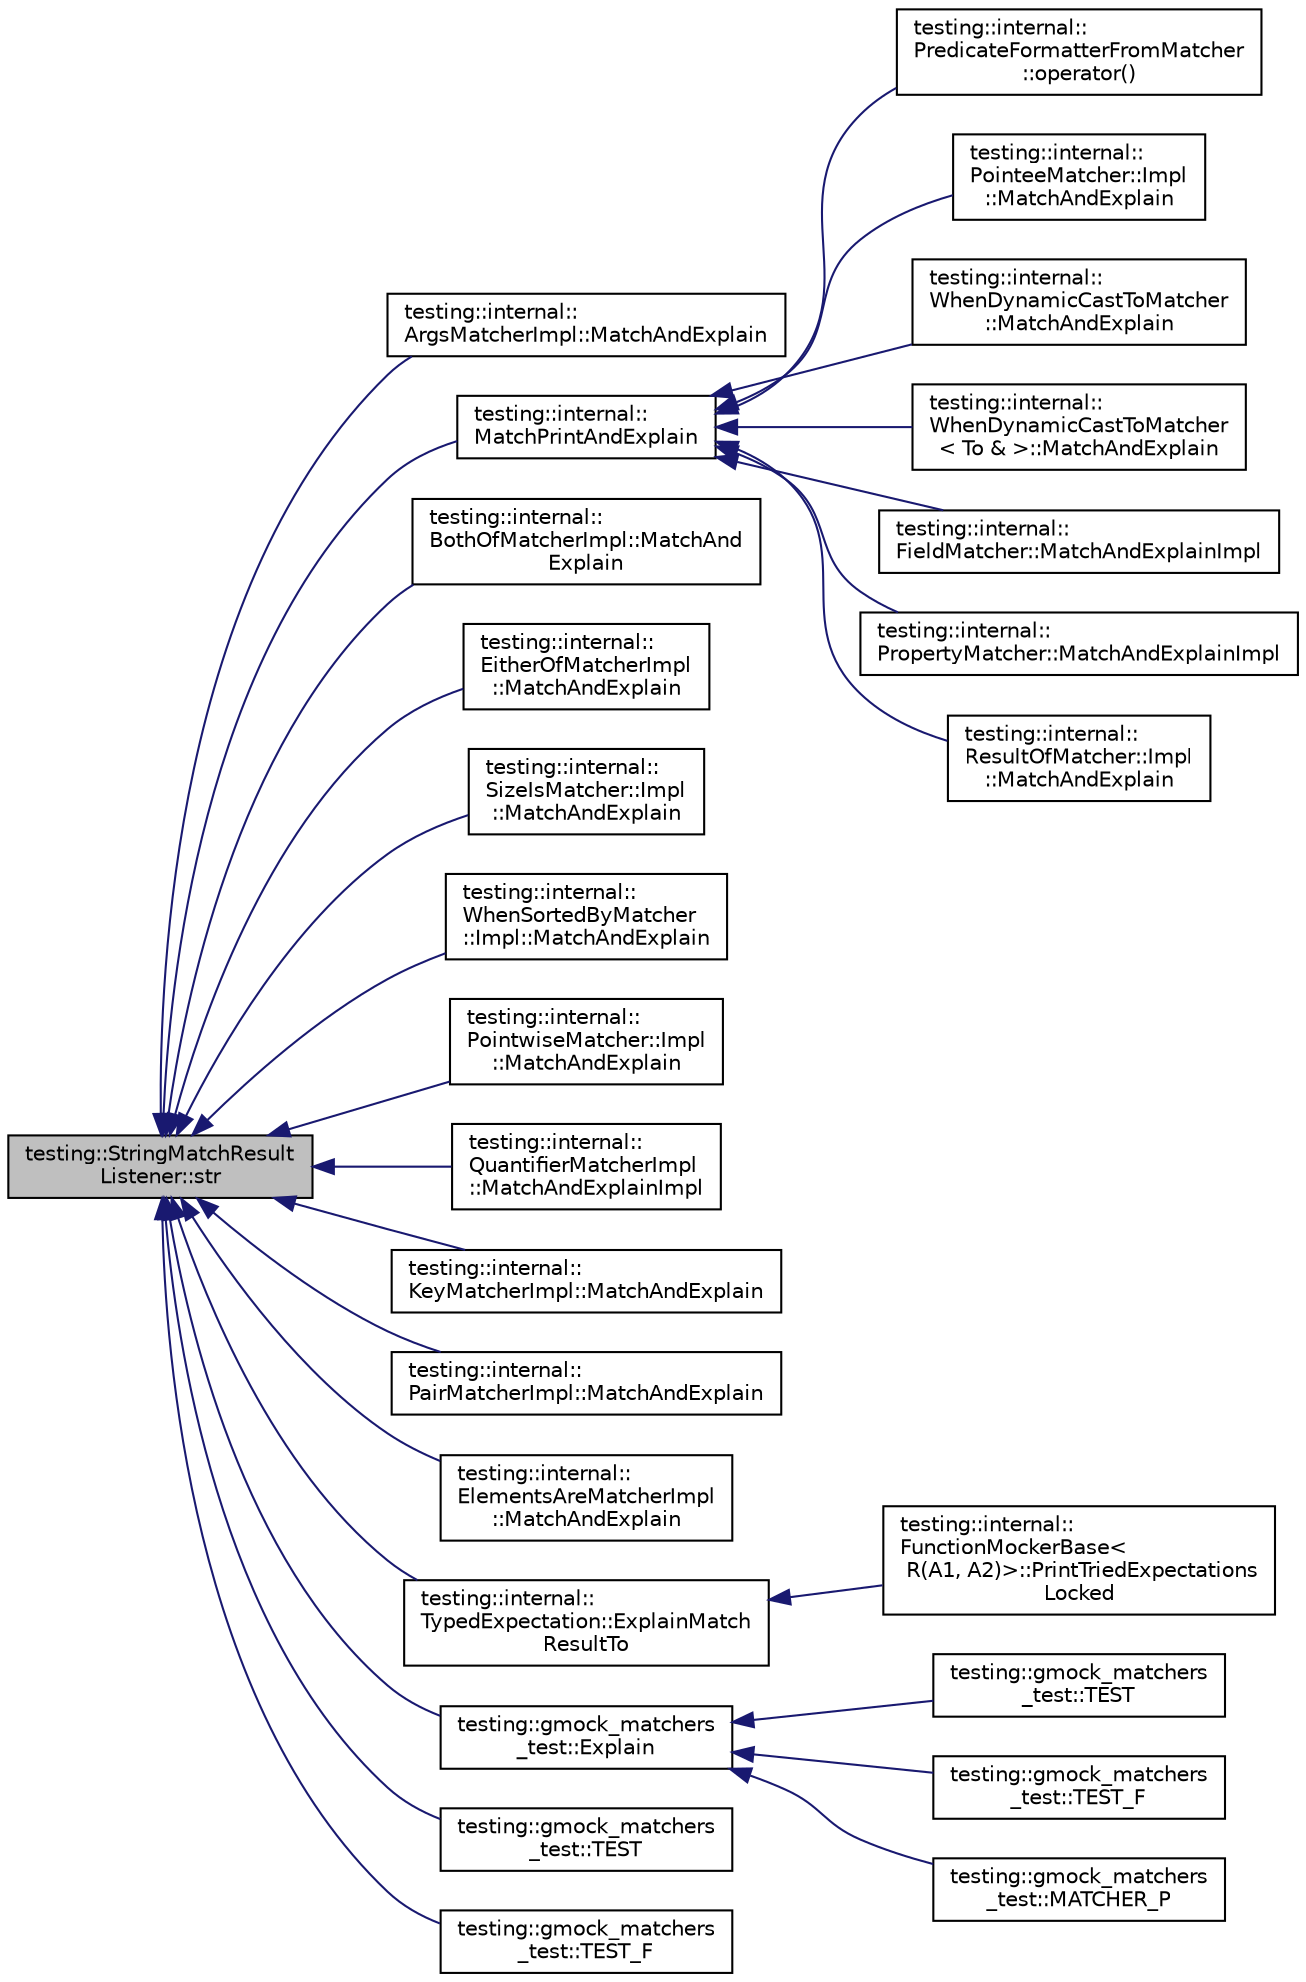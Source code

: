 digraph "testing::StringMatchResultListener::str"
{
  edge [fontname="Helvetica",fontsize="10",labelfontname="Helvetica",labelfontsize="10"];
  node [fontname="Helvetica",fontsize="10",shape=record];
  rankdir="LR";
  Node8 [label="testing::StringMatchResult\lListener::str",height=0.2,width=0.4,color="black", fillcolor="grey75", style="filled", fontcolor="black"];
  Node8 -> Node9 [dir="back",color="midnightblue",fontsize="10",style="solid",fontname="Helvetica"];
  Node9 [label="testing::internal::\lArgsMatcherImpl::MatchAndExplain",height=0.2,width=0.4,color="black", fillcolor="white", style="filled",URL="$d2/d8f/classtesting_1_1internal_1_1_args_matcher_impl.html#a60383b3073a61f9d82cbf31fe19e6bfa"];
  Node8 -> Node10 [dir="back",color="midnightblue",fontsize="10",style="solid",fontname="Helvetica"];
  Node10 [label="testing::internal::\lMatchPrintAndExplain",height=0.2,width=0.4,color="black", fillcolor="white", style="filled",URL="$d0/da7/namespacetesting_1_1internal.html#a0821df2611d54c79bac990719ad8a2dd"];
  Node10 -> Node11 [dir="back",color="midnightblue",fontsize="10",style="solid",fontname="Helvetica"];
  Node11 [label="testing::internal::\lPredicateFormatterFromMatcher\l::operator()",height=0.2,width=0.4,color="black", fillcolor="white", style="filled",URL="$df/dd3/classtesting_1_1internal_1_1_predicate_formatter_from_matcher.html#a51d28bee5f86347ea34b7a0f2758b599"];
  Node10 -> Node12 [dir="back",color="midnightblue",fontsize="10",style="solid",fontname="Helvetica"];
  Node12 [label="testing::internal::\lPointeeMatcher::Impl\l::MatchAndExplain",height=0.2,width=0.4,color="black", fillcolor="white", style="filled",URL="$dd/d4c/classtesting_1_1internal_1_1_pointee_matcher_1_1_impl.html#a2aeaf0b7284fb2c7a7745746ec6ce63b"];
  Node10 -> Node13 [dir="back",color="midnightblue",fontsize="10",style="solid",fontname="Helvetica"];
  Node13 [label="testing::internal::\lWhenDynamicCastToMatcher\l::MatchAndExplain",height=0.2,width=0.4,color="black", fillcolor="white", style="filled",URL="$d7/d99/classtesting_1_1internal_1_1_when_dynamic_cast_to_matcher.html#a270f6a1e6ad7c9b69fdefca27c513bf5"];
  Node10 -> Node14 [dir="back",color="midnightblue",fontsize="10",style="solid",fontname="Helvetica"];
  Node14 [label="testing::internal::\lWhenDynamicCastToMatcher\l\< To & \>::MatchAndExplain",height=0.2,width=0.4,color="black", fillcolor="white", style="filled",URL="$d0/d0a/classtesting_1_1internal_1_1_when_dynamic_cast_to_matcher_3_01_to_01_6_01_4.html#a1eb76a60d0943519623f438b29f70a5f"];
  Node10 -> Node15 [dir="back",color="midnightblue",fontsize="10",style="solid",fontname="Helvetica"];
  Node15 [label="testing::internal::\lFieldMatcher::MatchAndExplainImpl",height=0.2,width=0.4,color="black", fillcolor="white", style="filled",URL="$dd/d58/classtesting_1_1internal_1_1_field_matcher.html#a3ac8072e68a33f78531d7b1eff96810c"];
  Node10 -> Node16 [dir="back",color="midnightblue",fontsize="10",style="solid",fontname="Helvetica"];
  Node16 [label="testing::internal::\lPropertyMatcher::MatchAndExplainImpl",height=0.2,width=0.4,color="black", fillcolor="white", style="filled",URL="$da/dc3/classtesting_1_1internal_1_1_property_matcher.html#aee28dd64a2896159661a4f3ad3329ffd"];
  Node10 -> Node17 [dir="back",color="midnightblue",fontsize="10",style="solid",fontname="Helvetica"];
  Node17 [label="testing::internal::\lResultOfMatcher::Impl\l::MatchAndExplain",height=0.2,width=0.4,color="black", fillcolor="white", style="filled",URL="$d6/df7/classtesting_1_1internal_1_1_result_of_matcher_1_1_impl.html#a4f9d7dfdad8ad8f1ab4f5ffe11c26763"];
  Node8 -> Node18 [dir="back",color="midnightblue",fontsize="10",style="solid",fontname="Helvetica"];
  Node18 [label="testing::internal::\lBothOfMatcherImpl::MatchAnd\lExplain",height=0.2,width=0.4,color="black", fillcolor="white", style="filled",URL="$d4/d52/classtesting_1_1internal_1_1_both_of_matcher_impl.html#a4f3e5edf69d168fef8bec577313748f4"];
  Node8 -> Node19 [dir="back",color="midnightblue",fontsize="10",style="solid",fontname="Helvetica"];
  Node19 [label="testing::internal::\lEitherOfMatcherImpl\l::MatchAndExplain",height=0.2,width=0.4,color="black", fillcolor="white", style="filled",URL="$dd/d37/classtesting_1_1internal_1_1_either_of_matcher_impl.html#af00ed8cd85c36f1e862bf85f776cee3b"];
  Node8 -> Node20 [dir="back",color="midnightblue",fontsize="10",style="solid",fontname="Helvetica"];
  Node20 [label="testing::internal::\lSizeIsMatcher::Impl\l::MatchAndExplain",height=0.2,width=0.4,color="black", fillcolor="white", style="filled",URL="$d8/d60/classtesting_1_1internal_1_1_size_is_matcher_1_1_impl.html#a5180472f5a18b8c0314ed835c52e09d4"];
  Node8 -> Node21 [dir="back",color="midnightblue",fontsize="10",style="solid",fontname="Helvetica"];
  Node21 [label="testing::internal::\lWhenSortedByMatcher\l::Impl::MatchAndExplain",height=0.2,width=0.4,color="black", fillcolor="white", style="filled",URL="$d9/d30/classtesting_1_1internal_1_1_when_sorted_by_matcher_1_1_impl.html#a9d8f57c729df8c041f2fd7febbc950da"];
  Node8 -> Node22 [dir="back",color="midnightblue",fontsize="10",style="solid",fontname="Helvetica"];
  Node22 [label="testing::internal::\lPointwiseMatcher::Impl\l::MatchAndExplain",height=0.2,width=0.4,color="black", fillcolor="white", style="filled",URL="$d6/d60/classtesting_1_1internal_1_1_pointwise_matcher_1_1_impl.html#a4253946989f3743c4dd983909f2d062b"];
  Node8 -> Node23 [dir="back",color="midnightblue",fontsize="10",style="solid",fontname="Helvetica"];
  Node23 [label="testing::internal::\lQuantifierMatcherImpl\l::MatchAndExplainImpl",height=0.2,width=0.4,color="black", fillcolor="white", style="filled",URL="$d3/dd6/classtesting_1_1internal_1_1_quantifier_matcher_impl.html#ab8f64532b70f47fc60f7983ebe5cbfc6"];
  Node8 -> Node24 [dir="back",color="midnightblue",fontsize="10",style="solid",fontname="Helvetica"];
  Node24 [label="testing::internal::\lKeyMatcherImpl::MatchAndExplain",height=0.2,width=0.4,color="black", fillcolor="white", style="filled",URL="$d6/d5a/classtesting_1_1internal_1_1_key_matcher_impl.html#ae821c96473c6400defbb21eb9eca8d4c"];
  Node8 -> Node25 [dir="back",color="midnightblue",fontsize="10",style="solid",fontname="Helvetica"];
  Node25 [label="testing::internal::\lPairMatcherImpl::MatchAndExplain",height=0.2,width=0.4,color="black", fillcolor="white", style="filled",URL="$d7/d09/classtesting_1_1internal_1_1_pair_matcher_impl.html#a1bba47f97cbf50a1f6331d3f7bfd47a1"];
  Node8 -> Node26 [dir="back",color="midnightblue",fontsize="10",style="solid",fontname="Helvetica"];
  Node26 [label="testing::internal::\lElementsAreMatcherImpl\l::MatchAndExplain",height=0.2,width=0.4,color="black", fillcolor="white", style="filled",URL="$db/daf/classtesting_1_1internal_1_1_elements_are_matcher_impl.html#a6562159fa83e09417c3552fd881f878e"];
  Node8 -> Node27 [dir="back",color="midnightblue",fontsize="10",style="solid",fontname="Helvetica"];
  Node27 [label="testing::internal::\lTypedExpectation::ExplainMatch\lResultTo",height=0.2,width=0.4,color="black", fillcolor="white", style="filled",URL="$d2/d4b/classtesting_1_1internal_1_1_typed_expectation.html#ad72e021fb66b7a91613e84644c6eb78b"];
  Node27 -> Node28 [dir="back",color="midnightblue",fontsize="10",style="solid",fontname="Helvetica"];
  Node28 [label="testing::internal::\lFunctionMockerBase\<\l R(A1, A2)\>::PrintTriedExpectations\lLocked",height=0.2,width=0.4,color="black", fillcolor="white", style="filled",URL="$da/de9/classtesting_1_1internal_1_1_function_mocker_base.html#ad0183c6e8ec34498eb52f4249ec2fe9d"];
  Node8 -> Node29 [dir="back",color="midnightblue",fontsize="10",style="solid",fontname="Helvetica"];
  Node29 [label="testing::gmock_matchers\l_test::Explain",height=0.2,width=0.4,color="black", fillcolor="white", style="filled",URL="$d5/de1/namespacetesting_1_1gmock__matchers__test.html#a54e38d7df891801181af4c2acc38c3d5"];
  Node29 -> Node30 [dir="back",color="midnightblue",fontsize="10",style="solid",fontname="Helvetica"];
  Node30 [label="testing::gmock_matchers\l_test::TEST",height=0.2,width=0.4,color="black", fillcolor="white", style="filled",URL="$d5/de1/namespacetesting_1_1gmock__matchers__test.html#ad212c5ac3ef7a102a6b1712e40e06a1e"];
  Node29 -> Node31 [dir="back",color="midnightblue",fontsize="10",style="solid",fontname="Helvetica"];
  Node31 [label="testing::gmock_matchers\l_test::TEST_F",height=0.2,width=0.4,color="black", fillcolor="white", style="filled",URL="$d5/de1/namespacetesting_1_1gmock__matchers__test.html#a4250d3de38128f3452a0a9e93173bdb4"];
  Node29 -> Node32 [dir="back",color="midnightblue",fontsize="10",style="solid",fontname="Helvetica"];
  Node32 [label="testing::gmock_matchers\l_test::MATCHER_P",height=0.2,width=0.4,color="black", fillcolor="white", style="filled",URL="$d5/de1/namespacetesting_1_1gmock__matchers__test.html#a3d3f285bba1766bf9daf840a16e79924"];
  Node8 -> Node33 [dir="back",color="midnightblue",fontsize="10",style="solid",fontname="Helvetica"];
  Node33 [label="testing::gmock_matchers\l_test::TEST",height=0.2,width=0.4,color="black", fillcolor="white", style="filled",URL="$d5/de1/namespacetesting_1_1gmock__matchers__test.html#a7bc21ec910c3861034d1336fecfcc260"];
  Node8 -> Node34 [dir="back",color="midnightblue",fontsize="10",style="solid",fontname="Helvetica"];
  Node34 [label="testing::gmock_matchers\l_test::TEST_F",height=0.2,width=0.4,color="black", fillcolor="white", style="filled",URL="$d5/de1/namespacetesting_1_1gmock__matchers__test.html#a177c3db59da001df2441deb1ddb083af"];
}
